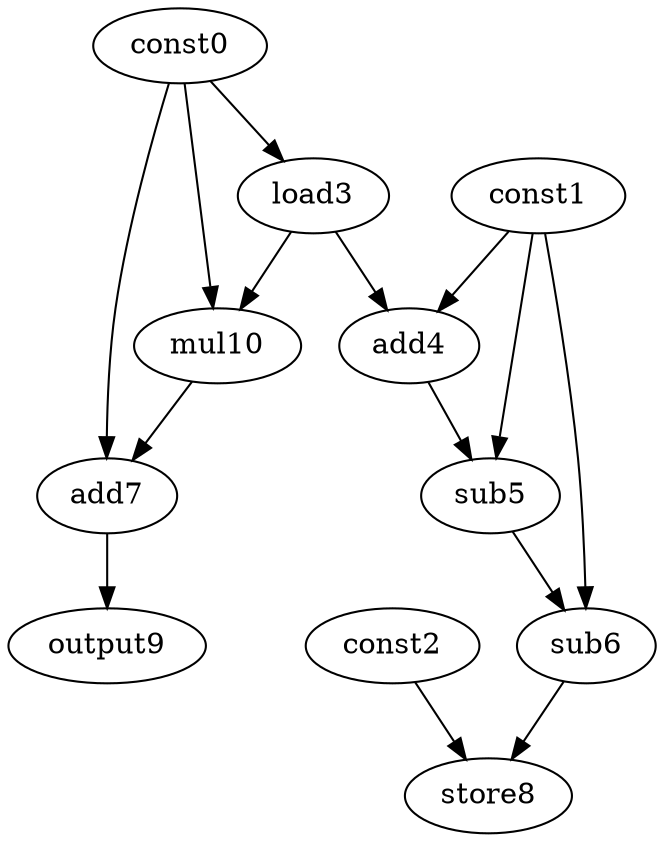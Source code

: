 digraph G { 
const0[opcode=const]; 
const1[opcode=const]; 
const2[opcode=const]; 
load3[opcode=load]; 
add4[opcode=add]; 
sub5[opcode=sub]; 
sub6[opcode=sub]; 
add7[opcode=add]; 
store8[opcode=store]; 
output9[opcode=output]; 
mul10[opcode=mul]; 
const0->load3[operand=0];
const1->add4[operand=0];
load3->add4[operand=1];
const0->mul10[operand=0];
load3->mul10[operand=1];
const1->sub5[operand=0];
add4->sub5[operand=1];
const0->add7[operand=0];
mul10->add7[operand=1];
const1->sub6[operand=0];
sub5->sub6[operand=1];
add7->output9[operand=0];
const2->store8[operand=0];
sub6->store8[operand=1];
}
